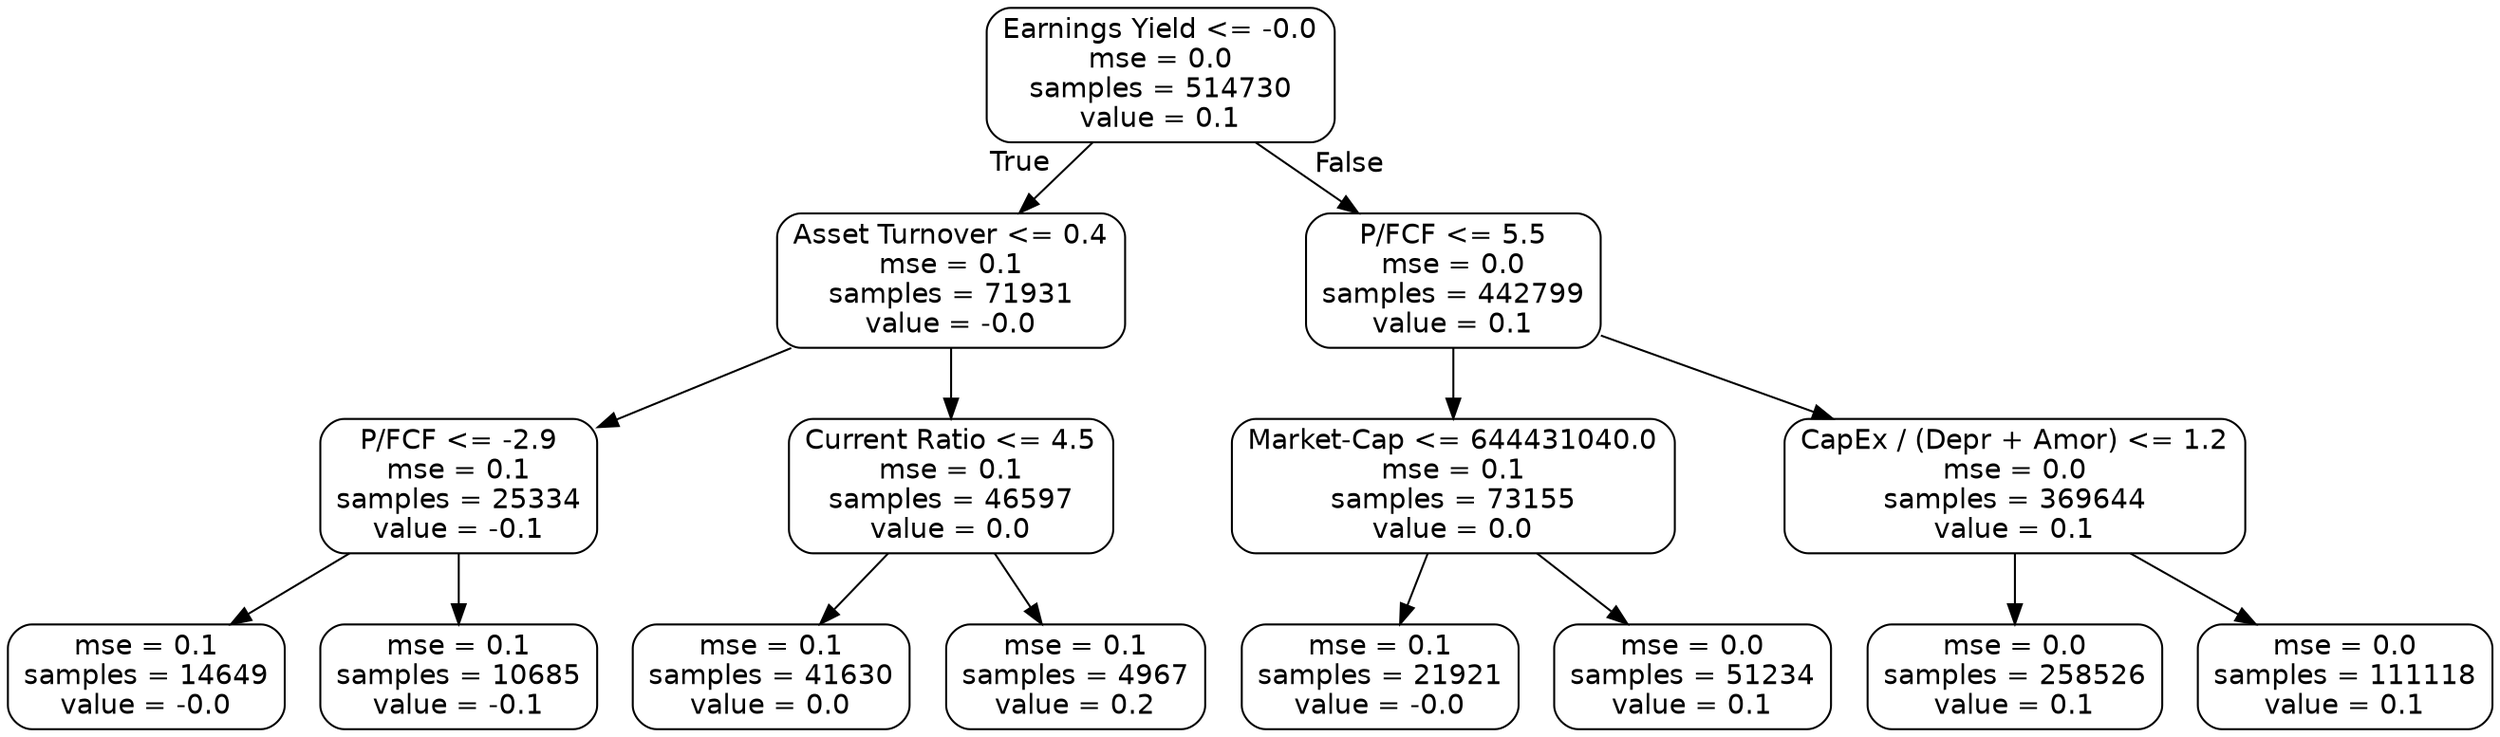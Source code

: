 digraph Tree {
node [shape=box, style="rounded", color="black", fontname=helvetica] ;
edge [fontname=helvetica] ;
0 [label="Earnings Yield <= -0.0\nmse = 0.0\nsamples = 514730\nvalue = 0.1"] ;
1 [label="Asset Turnover <= 0.4\nmse = 0.1\nsamples = 71931\nvalue = -0.0"] ;
0 -> 1 [labeldistance=2.5, labelangle=45, headlabel="True"] ;
2 [label="P/FCF <= -2.9\nmse = 0.1\nsamples = 25334\nvalue = -0.1"] ;
1 -> 2 ;
3 [label="mse = 0.1\nsamples = 14649\nvalue = -0.0"] ;
2 -> 3 ;
4 [label="mse = 0.1\nsamples = 10685\nvalue = -0.1"] ;
2 -> 4 ;
5 [label="Current Ratio <= 4.5\nmse = 0.1\nsamples = 46597\nvalue = 0.0"] ;
1 -> 5 ;
6 [label="mse = 0.1\nsamples = 41630\nvalue = 0.0"] ;
5 -> 6 ;
7 [label="mse = 0.1\nsamples = 4967\nvalue = 0.2"] ;
5 -> 7 ;
8 [label="P/FCF <= 5.5\nmse = 0.0\nsamples = 442799\nvalue = 0.1"] ;
0 -> 8 [labeldistance=2.5, labelangle=-45, headlabel="False"] ;
9 [label="Market-Cap <= 644431040.0\nmse = 0.1\nsamples = 73155\nvalue = 0.0"] ;
8 -> 9 ;
10 [label="mse = 0.1\nsamples = 21921\nvalue = -0.0"] ;
9 -> 10 ;
11 [label="mse = 0.0\nsamples = 51234\nvalue = 0.1"] ;
9 -> 11 ;
12 [label="CapEx / (Depr + Amor) <= 1.2\nmse = 0.0\nsamples = 369644\nvalue = 0.1"] ;
8 -> 12 ;
13 [label="mse = 0.0\nsamples = 258526\nvalue = 0.1"] ;
12 -> 13 ;
14 [label="mse = 0.0\nsamples = 111118\nvalue = 0.1"] ;
12 -> 14 ;
}